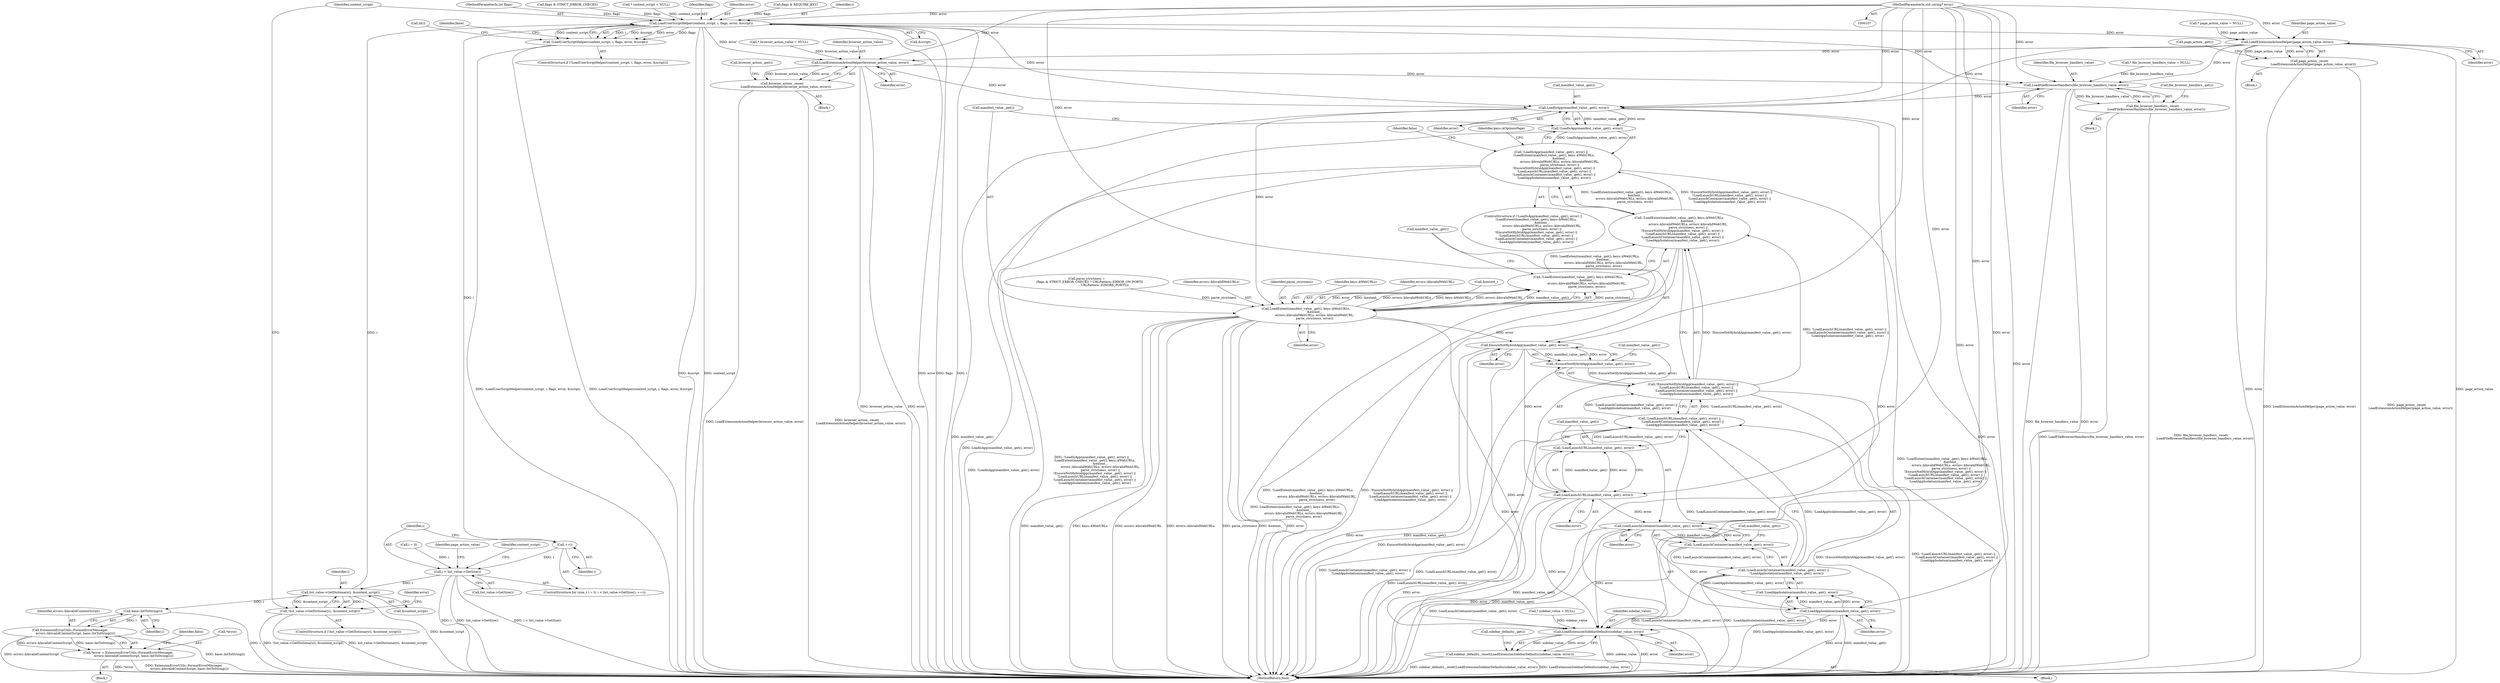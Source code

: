 digraph "0_Chrome_c63f2b7fe4fe2977f858a8e36d5f48db17eff2e7_30@pointer" {
"1000110" [label="(MethodParameterIn,std::string* error)"];
"1001075" [label="(Call,LoadUserScriptHelper(content_script, i, flags, error, &script))"];
"1001049" [label="(Call,++i)"];
"1001046" [label="(Call,i < list_value->GetSize())"];
"1001058" [label="(Call,list_value->GetDictionary(i, &content_script))"];
"1001057" [label="(Call,!list_value->GetDictionary(i, &content_script))"];
"1001068" [label="(Call,base::IntToString(i))"];
"1001066" [label="(Call,ExtensionErrorUtils::FormatErrorMessage(\n            errors::kInvalidContentScript, base::IntToString(i)))"];
"1001063" [label="(Call,*error = ExtensionErrorUtils::FormatErrorMessage(\n            errors::kInvalidContentScript, base::IntToString(i)))"];
"1001074" [label="(Call,!LoadUserScriptHelper(content_script, i, flags, error, &script))"];
"1001178" [label="(Call,LoadExtensionActionHelper(page_action_value, error))"];
"1001177" [label="(Call,page_action_.reset(\n        LoadExtensionActionHelper(page_action_value, error)))"];
"1001208" [label="(Call,LoadExtensionActionHelper(browser_action_value, error))"];
"1001207" [label="(Call,browser_action_.reset(\n        LoadExtensionActionHelper(browser_action_value, error)))"];
"1001238" [label="(Call,LoadFileBrowserHandlers(file_browser_handlers_value, error))"];
"1001237" [label="(Call,file_browser_handlers_.reset(\n        LoadFileBrowserHandlers(file_browser_handlers_value, error)))"];
"1001249" [label="(Call,LoadIsApp(manifest_value_.get(), error))"];
"1001248" [label="(Call,!LoadIsApp(manifest_value_.get(), error))"];
"1001247" [label="(Call,!LoadIsApp(manifest_value_.get(), error) ||\n      !LoadExtent(manifest_value_.get(), keys::kWebURLs,\n                  &extent_,\n                  errors::kInvalidWebURLs, errors::kInvalidWebURL,\n                  parse_strictness, error) ||\n      !EnsureNotHybridApp(manifest_value_.get(), error) ||\n      !LoadLaunchURL(manifest_value_.get(), error) ||\n      !LoadLaunchContainer(manifest_value_.get(), error) ||\n      !LoadAppIsolation(manifest_value_.get(), error))"];
"1001254" [label="(Call,LoadExtent(manifest_value_.get(), keys::kWebURLs,\n                  &extent_,\n                  errors::kInvalidWebURLs, errors::kInvalidWebURL,\n                  parse_strictness, error))"];
"1001253" [label="(Call,!LoadExtent(manifest_value_.get(), keys::kWebURLs,\n                  &extent_,\n                  errors::kInvalidWebURLs, errors::kInvalidWebURL,\n                  parse_strictness, error))"];
"1001252" [label="(Call,!LoadExtent(manifest_value_.get(), keys::kWebURLs,\n                  &extent_,\n                  errors::kInvalidWebURLs, errors::kInvalidWebURL,\n                  parse_strictness, error) ||\n      !EnsureNotHybridApp(manifest_value_.get(), error) ||\n      !LoadLaunchURL(manifest_value_.get(), error) ||\n      !LoadLaunchContainer(manifest_value_.get(), error) ||\n      !LoadAppIsolation(manifest_value_.get(), error))"];
"1001265" [label="(Call,EnsureNotHybridApp(manifest_value_.get(), error))"];
"1001264" [label="(Call,!EnsureNotHybridApp(manifest_value_.get(), error))"];
"1001263" [label="(Call,!EnsureNotHybridApp(manifest_value_.get(), error) ||\n      !LoadLaunchURL(manifest_value_.get(), error) ||\n      !LoadLaunchContainer(manifest_value_.get(), error) ||\n      !LoadAppIsolation(manifest_value_.get(), error))"];
"1001270" [label="(Call,LoadLaunchURL(manifest_value_.get(), error))"];
"1001269" [label="(Call,!LoadLaunchURL(manifest_value_.get(), error))"];
"1001268" [label="(Call,!LoadLaunchURL(manifest_value_.get(), error) ||\n      !LoadLaunchContainer(manifest_value_.get(), error) ||\n      !LoadAppIsolation(manifest_value_.get(), error))"];
"1001275" [label="(Call,LoadLaunchContainer(manifest_value_.get(), error))"];
"1001274" [label="(Call,!LoadLaunchContainer(manifest_value_.get(), error))"];
"1001273" [label="(Call,!LoadLaunchContainer(manifest_value_.get(), error) ||\n      !LoadAppIsolation(manifest_value_.get(), error))"];
"1001279" [label="(Call,LoadAppIsolation(manifest_value_.get(), error))"];
"1001278" [label="(Call,!LoadAppIsolation(manifest_value_.get(), error))"];
"1002141" [label="(Call,LoadExtensionSidebarDefaults(sidebar_value, error))"];
"1002140" [label="(Call,sidebar_defaults_.reset(LoadExtensionSidebarDefaults(sidebar_value, error)))"];
"1001079" [label="(Identifier,error)"];
"1001062" [label="(Block,)"];
"1001269" [label="(Call,!LoadLaunchURL(manifest_value_.get(), error))"];
"1001213" [label="(Call,browser_action_.get())"];
"1001041" [label="(ControlStructure,for (size_t i = 0; i < list_value->GetSize(); ++i))"];
"1001270" [label="(Call,LoadLaunchURL(manifest_value_.get(), error))"];
"1001065" [label="(Identifier,error)"];
"1001066" [label="(Call,ExtensionErrorUtils::FormatErrorMessage(\n            errors::kInvalidContentScript, base::IntToString(i)))"];
"1001255" [label="(Call,manifest_value_.get())"];
"1000156" [label="(Call,flags & REQUIRE_KEY)"];
"1001050" [label="(Identifier,i)"];
"1001059" [label="(Identifier,i)"];
"1001049" [label="(Call,++i)"];
"1001080" [label="(Call,&script)"];
"1001060" [label="(Call,&content_script)"];
"1000110" [label="(MethodParameterIn,std::string* error)"];
"1001047" [label="(Identifier,i)"];
"1001043" [label="(Call,i = 0)"];
"1001271" [label="(Call,manifest_value_.get())"];
"1001176" [label="(Block,)"];
"1001256" [label="(Identifier,keys::kWebURLs)"];
"1001179" [label="(Identifier,page_action_value)"];
"1002448" [label="(MethodReturn,bool)"];
"1001239" [label="(Identifier,file_browser_handlers_value)"];
"1001264" [label="(Call,!EnsureNotHybridApp(manifest_value_.get(), error))"];
"1001287" [label="(Identifier,keys::kOptionsPage)"];
"1001260" [label="(Identifier,errors::kInvalidWebURL)"];
"1001064" [label="(Call,*error)"];
"1002142" [label="(Identifier,sidebar_value)"];
"1001077" [label="(Identifier,i)"];
"1001247" [label="(Call,!LoadIsApp(manifest_value_.get(), error) ||\n      !LoadExtent(manifest_value_.get(), keys::kWebURLs,\n                  &extent_,\n                  errors::kInvalidWebURLs, errors::kInvalidWebURL,\n                  parse_strictness, error) ||\n      !EnsureNotHybridApp(manifest_value_.get(), error) ||\n      !LoadLaunchURL(manifest_value_.get(), error) ||\n      !LoadLaunchContainer(manifest_value_.get(), error) ||\n      !LoadAppIsolation(manifest_value_.get(), error))"];
"1001071" [label="(Identifier,false)"];
"1001273" [label="(Call,!LoadLaunchContainer(manifest_value_.get(), error) ||\n      !LoadAppIsolation(manifest_value_.get(), error))"];
"1001274" [label="(Call,!LoadLaunchContainer(manifest_value_.get(), error))"];
"1001097" [label="(Identifier,page_action_value)"];
"1001058" [label="(Call,list_value->GetDictionary(i, &content_script))"];
"1001249" [label="(Call,LoadIsApp(manifest_value_.get(), error))"];
"1001207" [label="(Call,browser_action_.reset(\n        LoadExtensionActionHelper(browser_action_value, error)))"];
"1001068" [label="(Call,base::IntToString(i))"];
"1001279" [label="(Call,LoadAppIsolation(manifest_value_.get(), error))"];
"1001221" [label="(Call,* file_browser_handlers_value = NULL)"];
"1001073" [label="(ControlStructure,if (!LoadUserScriptHelper(content_script, i, flags, error, &script)))"];
"1001177" [label="(Call,page_action_.reset(\n        LoadExtensionActionHelper(page_action_value, error)))"];
"1001085" [label="(Call,id())"];
"1001272" [label="(Identifier,error)"];
"1001281" [label="(Identifier,error)"];
"1001210" [label="(Identifier,error)"];
"1001246" [label="(ControlStructure,if (!LoadIsApp(manifest_value_.get(), error) ||\n      !LoadExtent(manifest_value_.get(), keys::kWebURLs,\n                  &extent_,\n                  errors::kInvalidWebURLs, errors::kInvalidWebURL,\n                  parse_strictness, error) ||\n      !EnsureNotHybridApp(manifest_value_.get(), error) ||\n      !LoadLaunchURL(manifest_value_.get(), error) ||\n      !LoadLaunchContainer(manifest_value_.get(), error) ||\n      !LoadAppIsolation(manifest_value_.get(), error)))"];
"1001275" [label="(Call,LoadLaunchContainer(manifest_value_.get(), error))"];
"1001183" [label="(Call,page_action_.get())"];
"1001253" [label="(Call,!LoadExtent(manifest_value_.get(), keys::kWebURLs,\n                  &extent_,\n                  errors::kInvalidWebURLs, errors::kInvalidWebURL,\n                  parse_strictness, error))"];
"1002146" [label="(Call,sidebar_defaults_.get())"];
"1001267" [label="(Identifier,error)"];
"1001284" [label="(Identifier,false)"];
"1001057" [label="(Call,!list_value->GetDictionary(i, &content_script))"];
"1001238" [label="(Call,LoadFileBrowserHandlers(file_browser_handlers_value, error))"];
"1001240" [label="(Identifier,error)"];
"1001257" [label="(Call,&extent_)"];
"1001266" [label="(Call,manifest_value_.get())"];
"1002113" [label="(Call,* sidebar_value = NULL)"];
"1001067" [label="(Identifier,errors::kInvalidContentScript)"];
"1001069" [label="(Identifier,i)"];
"1001251" [label="(Identifier,error)"];
"1001280" [label="(Call,manifest_value_.get())"];
"1000109" [label="(MethodParameterIn,int flags)"];
"1000113" [label="(Call,parse_strictness =\n      (flags & STRICT_ERROR_CHECKS ? URLPattern::ERROR_ON_PORTS\n                                   : URLPattern::IGNORE_PORTS))"];
"1001237" [label="(Call,file_browser_handlers_.reset(\n        LoadFileBrowserHandlers(file_browser_handlers_value, error)))"];
"1001209" [label="(Identifier,browser_action_value)"];
"1001262" [label="(Identifier,error)"];
"1001076" [label="(Identifier,content_script)"];
"1001277" [label="(Identifier,error)"];
"1000116" [label="(Call,flags & STRICT_ERROR_CHECKS)"];
"1001056" [label="(ControlStructure,if (!list_value->GetDictionary(i, &content_script)))"];
"1001278" [label="(Call,!LoadAppIsolation(manifest_value_.get(), error))"];
"1002141" [label="(Call,LoadExtensionSidebarDefaults(sidebar_value, error))"];
"1001250" [label="(Call,manifest_value_.get())"];
"1001074" [label="(Call,!LoadUserScriptHelper(content_script, i, flags, error, &script))"];
"1001083" [label="(Identifier,false)"];
"1001180" [label="(Identifier,error)"];
"1001248" [label="(Call,!LoadIsApp(manifest_value_.get(), error))"];
"1001219" [label="(Block,)"];
"1001053" [label="(Call,* content_script = NULL)"];
"1001259" [label="(Identifier,errors::kInvalidWebURLs)"];
"1001054" [label="(Identifier,content_script)"];
"1001096" [label="(Call,* page_action_value = NULL)"];
"1001046" [label="(Call,i < list_value->GetSize())"];
"1001254" [label="(Call,LoadExtent(manifest_value_.get(), keys::kWebURLs,\n                  &extent_,\n                  errors::kInvalidWebURLs, errors::kInvalidWebURL,\n                  parse_strictness, error))"];
"1001265" [label="(Call,EnsureNotHybridApp(manifest_value_.get(), error))"];
"1001191" [label="(Call,* browser_action_value = NULL)"];
"1001243" [label="(Call,file_browser_handlers_.get())"];
"1001075" [label="(Call,LoadUserScriptHelper(content_script, i, flags, error, &script))"];
"1001252" [label="(Call,!LoadExtent(manifest_value_.get(), keys::kWebURLs,\n                  &extent_,\n                  errors::kInvalidWebURLs, errors::kInvalidWebURL,\n                  parse_strictness, error) ||\n      !EnsureNotHybridApp(manifest_value_.get(), error) ||\n      !LoadLaunchURL(manifest_value_.get(), error) ||\n      !LoadLaunchContainer(manifest_value_.get(), error) ||\n      !LoadAppIsolation(manifest_value_.get(), error))"];
"1001263" [label="(Call,!EnsureNotHybridApp(manifest_value_.get(), error) ||\n      !LoadLaunchURL(manifest_value_.get(), error) ||\n      !LoadLaunchContainer(manifest_value_.get(), error) ||\n      !LoadAppIsolation(manifest_value_.get(), error))"];
"1001268" [label="(Call,!LoadLaunchURL(manifest_value_.get(), error) ||\n      !LoadLaunchContainer(manifest_value_.get(), error) ||\n      !LoadAppIsolation(manifest_value_.get(), error))"];
"1001208" [label="(Call,LoadExtensionActionHelper(browser_action_value, error))"];
"1001189" [label="(Block,)"];
"1001276" [label="(Call,manifest_value_.get())"];
"1001178" [label="(Call,LoadExtensionActionHelper(page_action_value, error))"];
"1001063" [label="(Call,*error = ExtensionErrorUtils::FormatErrorMessage(\n            errors::kInvalidContentScript, base::IntToString(i)))"];
"1001078" [label="(Identifier,flags)"];
"1002143" [label="(Identifier,error)"];
"1002140" [label="(Call,sidebar_defaults_.reset(LoadExtensionSidebarDefaults(sidebar_value, error)))"];
"1001261" [label="(Identifier,parse_strictness)"];
"1002111" [label="(Block,)"];
"1001048" [label="(Call,list_value->GetSize())"];
"1000110" -> "1000107"  [label="AST: "];
"1000110" -> "1002448"  [label="DDG: error"];
"1000110" -> "1001075"  [label="DDG: error"];
"1000110" -> "1001178"  [label="DDG: error"];
"1000110" -> "1001208"  [label="DDG: error"];
"1000110" -> "1001238"  [label="DDG: error"];
"1000110" -> "1001249"  [label="DDG: error"];
"1000110" -> "1001254"  [label="DDG: error"];
"1000110" -> "1001265"  [label="DDG: error"];
"1000110" -> "1001270"  [label="DDG: error"];
"1000110" -> "1001275"  [label="DDG: error"];
"1000110" -> "1001279"  [label="DDG: error"];
"1000110" -> "1002141"  [label="DDG: error"];
"1001075" -> "1001074"  [label="AST: "];
"1001075" -> "1001080"  [label="CFG: "];
"1001076" -> "1001075"  [label="AST: "];
"1001077" -> "1001075"  [label="AST: "];
"1001078" -> "1001075"  [label="AST: "];
"1001079" -> "1001075"  [label="AST: "];
"1001080" -> "1001075"  [label="AST: "];
"1001074" -> "1001075"  [label="CFG: "];
"1001075" -> "1002448"  [label="DDG: &script"];
"1001075" -> "1002448"  [label="DDG: flags"];
"1001075" -> "1002448"  [label="DDG: i"];
"1001075" -> "1002448"  [label="DDG: content_script"];
"1001075" -> "1002448"  [label="DDG: error"];
"1001075" -> "1001049"  [label="DDG: i"];
"1001075" -> "1001074"  [label="DDG: i"];
"1001075" -> "1001074"  [label="DDG: &script"];
"1001075" -> "1001074"  [label="DDG: error"];
"1001075" -> "1001074"  [label="DDG: flags"];
"1001075" -> "1001074"  [label="DDG: content_script"];
"1001053" -> "1001075"  [label="DDG: content_script"];
"1001058" -> "1001075"  [label="DDG: i"];
"1000116" -> "1001075"  [label="DDG: flags"];
"1000156" -> "1001075"  [label="DDG: flags"];
"1000109" -> "1001075"  [label="DDG: flags"];
"1001075" -> "1001178"  [label="DDG: error"];
"1001075" -> "1001208"  [label="DDG: error"];
"1001075" -> "1001238"  [label="DDG: error"];
"1001075" -> "1001249"  [label="DDG: error"];
"1001049" -> "1001041"  [label="AST: "];
"1001049" -> "1001050"  [label="CFG: "];
"1001050" -> "1001049"  [label="AST: "];
"1001047" -> "1001049"  [label="CFG: "];
"1001049" -> "1001046"  [label="DDG: i"];
"1001046" -> "1001041"  [label="AST: "];
"1001046" -> "1001048"  [label="CFG: "];
"1001047" -> "1001046"  [label="AST: "];
"1001048" -> "1001046"  [label="AST: "];
"1001054" -> "1001046"  [label="CFG: "];
"1001097" -> "1001046"  [label="CFG: "];
"1001046" -> "1002448"  [label="DDG: i"];
"1001046" -> "1002448"  [label="DDG: list_value->GetSize()"];
"1001046" -> "1002448"  [label="DDG: i < list_value->GetSize()"];
"1001043" -> "1001046"  [label="DDG: i"];
"1001046" -> "1001058"  [label="DDG: i"];
"1001058" -> "1001057"  [label="AST: "];
"1001058" -> "1001060"  [label="CFG: "];
"1001059" -> "1001058"  [label="AST: "];
"1001060" -> "1001058"  [label="AST: "];
"1001057" -> "1001058"  [label="CFG: "];
"1001058" -> "1002448"  [label="DDG: &content_script"];
"1001058" -> "1001057"  [label="DDG: i"];
"1001058" -> "1001057"  [label="DDG: &content_script"];
"1001058" -> "1001068"  [label="DDG: i"];
"1001057" -> "1001056"  [label="AST: "];
"1001065" -> "1001057"  [label="CFG: "];
"1001076" -> "1001057"  [label="CFG: "];
"1001057" -> "1002448"  [label="DDG: !list_value->GetDictionary(i, &content_script)"];
"1001057" -> "1002448"  [label="DDG: list_value->GetDictionary(i, &content_script)"];
"1001068" -> "1001066"  [label="AST: "];
"1001068" -> "1001069"  [label="CFG: "];
"1001069" -> "1001068"  [label="AST: "];
"1001066" -> "1001068"  [label="CFG: "];
"1001068" -> "1002448"  [label="DDG: i"];
"1001068" -> "1001066"  [label="DDG: i"];
"1001066" -> "1001063"  [label="AST: "];
"1001067" -> "1001066"  [label="AST: "];
"1001063" -> "1001066"  [label="CFG: "];
"1001066" -> "1002448"  [label="DDG: base::IntToString(i)"];
"1001066" -> "1002448"  [label="DDG: errors::kInvalidContentScript"];
"1001066" -> "1001063"  [label="DDG: errors::kInvalidContentScript"];
"1001066" -> "1001063"  [label="DDG: base::IntToString(i)"];
"1001063" -> "1001062"  [label="AST: "];
"1001064" -> "1001063"  [label="AST: "];
"1001071" -> "1001063"  [label="CFG: "];
"1001063" -> "1002448"  [label="DDG: ExtensionErrorUtils::FormatErrorMessage(\n            errors::kInvalidContentScript, base::IntToString(i))"];
"1001063" -> "1002448"  [label="DDG: *error"];
"1001074" -> "1001073"  [label="AST: "];
"1001083" -> "1001074"  [label="CFG: "];
"1001085" -> "1001074"  [label="CFG: "];
"1001074" -> "1002448"  [label="DDG: LoadUserScriptHelper(content_script, i, flags, error, &script)"];
"1001074" -> "1002448"  [label="DDG: !LoadUserScriptHelper(content_script, i, flags, error, &script)"];
"1001178" -> "1001177"  [label="AST: "];
"1001178" -> "1001180"  [label="CFG: "];
"1001179" -> "1001178"  [label="AST: "];
"1001180" -> "1001178"  [label="AST: "];
"1001177" -> "1001178"  [label="CFG: "];
"1001178" -> "1002448"  [label="DDG: page_action_value"];
"1001178" -> "1002448"  [label="DDG: error"];
"1001178" -> "1001177"  [label="DDG: page_action_value"];
"1001178" -> "1001177"  [label="DDG: error"];
"1001096" -> "1001178"  [label="DDG: page_action_value"];
"1001178" -> "1001208"  [label="DDG: error"];
"1001178" -> "1001238"  [label="DDG: error"];
"1001178" -> "1001249"  [label="DDG: error"];
"1001177" -> "1001176"  [label="AST: "];
"1001183" -> "1001177"  [label="CFG: "];
"1001177" -> "1002448"  [label="DDG: page_action_.reset(\n        LoadExtensionActionHelper(page_action_value, error))"];
"1001177" -> "1002448"  [label="DDG: LoadExtensionActionHelper(page_action_value, error)"];
"1001208" -> "1001207"  [label="AST: "];
"1001208" -> "1001210"  [label="CFG: "];
"1001209" -> "1001208"  [label="AST: "];
"1001210" -> "1001208"  [label="AST: "];
"1001207" -> "1001208"  [label="CFG: "];
"1001208" -> "1002448"  [label="DDG: browser_action_value"];
"1001208" -> "1002448"  [label="DDG: error"];
"1001208" -> "1001207"  [label="DDG: browser_action_value"];
"1001208" -> "1001207"  [label="DDG: error"];
"1001191" -> "1001208"  [label="DDG: browser_action_value"];
"1001208" -> "1001238"  [label="DDG: error"];
"1001208" -> "1001249"  [label="DDG: error"];
"1001207" -> "1001189"  [label="AST: "];
"1001213" -> "1001207"  [label="CFG: "];
"1001207" -> "1002448"  [label="DDG: LoadExtensionActionHelper(browser_action_value, error)"];
"1001207" -> "1002448"  [label="DDG: browser_action_.reset(\n        LoadExtensionActionHelper(browser_action_value, error))"];
"1001238" -> "1001237"  [label="AST: "];
"1001238" -> "1001240"  [label="CFG: "];
"1001239" -> "1001238"  [label="AST: "];
"1001240" -> "1001238"  [label="AST: "];
"1001237" -> "1001238"  [label="CFG: "];
"1001238" -> "1002448"  [label="DDG: file_browser_handlers_value"];
"1001238" -> "1002448"  [label="DDG: error"];
"1001238" -> "1001237"  [label="DDG: file_browser_handlers_value"];
"1001238" -> "1001237"  [label="DDG: error"];
"1001221" -> "1001238"  [label="DDG: file_browser_handlers_value"];
"1001238" -> "1001249"  [label="DDG: error"];
"1001237" -> "1001219"  [label="AST: "];
"1001243" -> "1001237"  [label="CFG: "];
"1001237" -> "1002448"  [label="DDG: LoadFileBrowserHandlers(file_browser_handlers_value, error)"];
"1001237" -> "1002448"  [label="DDG: file_browser_handlers_.reset(\n        LoadFileBrowserHandlers(file_browser_handlers_value, error))"];
"1001249" -> "1001248"  [label="AST: "];
"1001249" -> "1001251"  [label="CFG: "];
"1001250" -> "1001249"  [label="AST: "];
"1001251" -> "1001249"  [label="AST: "];
"1001248" -> "1001249"  [label="CFG: "];
"1001249" -> "1002448"  [label="DDG: error"];
"1001249" -> "1002448"  [label="DDG: manifest_value_.get()"];
"1001249" -> "1001248"  [label="DDG: manifest_value_.get()"];
"1001249" -> "1001248"  [label="DDG: error"];
"1001249" -> "1001254"  [label="DDG: error"];
"1001249" -> "1002141"  [label="DDG: error"];
"1001248" -> "1001247"  [label="AST: "];
"1001255" -> "1001248"  [label="CFG: "];
"1001247" -> "1001248"  [label="CFG: "];
"1001248" -> "1002448"  [label="DDG: LoadIsApp(manifest_value_.get(), error)"];
"1001248" -> "1001247"  [label="DDG: LoadIsApp(manifest_value_.get(), error)"];
"1001247" -> "1001246"  [label="AST: "];
"1001247" -> "1001252"  [label="CFG: "];
"1001252" -> "1001247"  [label="AST: "];
"1001284" -> "1001247"  [label="CFG: "];
"1001287" -> "1001247"  [label="CFG: "];
"1001247" -> "1002448"  [label="DDG: !LoadIsApp(manifest_value_.get(), error) ||\n      !LoadExtent(manifest_value_.get(), keys::kWebURLs,\n                  &extent_,\n                  errors::kInvalidWebURLs, errors::kInvalidWebURL,\n                  parse_strictness, error) ||\n      !EnsureNotHybridApp(manifest_value_.get(), error) ||\n      !LoadLaunchURL(manifest_value_.get(), error) ||\n      !LoadLaunchContainer(manifest_value_.get(), error) ||\n      !LoadAppIsolation(manifest_value_.get(), error)"];
"1001247" -> "1002448"  [label="DDG: !LoadIsApp(manifest_value_.get(), error)"];
"1001247" -> "1002448"  [label="DDG: !LoadExtent(manifest_value_.get(), keys::kWebURLs,\n                  &extent_,\n                  errors::kInvalidWebURLs, errors::kInvalidWebURL,\n                  parse_strictness, error) ||\n      !EnsureNotHybridApp(manifest_value_.get(), error) ||\n      !LoadLaunchURL(manifest_value_.get(), error) ||\n      !LoadLaunchContainer(manifest_value_.get(), error) ||\n      !LoadAppIsolation(manifest_value_.get(), error)"];
"1001252" -> "1001247"  [label="DDG: !LoadExtent(manifest_value_.get(), keys::kWebURLs,\n                  &extent_,\n                  errors::kInvalidWebURLs, errors::kInvalidWebURL,\n                  parse_strictness, error)"];
"1001252" -> "1001247"  [label="DDG: !EnsureNotHybridApp(manifest_value_.get(), error) ||\n      !LoadLaunchURL(manifest_value_.get(), error) ||\n      !LoadLaunchContainer(manifest_value_.get(), error) ||\n      !LoadAppIsolation(manifest_value_.get(), error)"];
"1001254" -> "1001253"  [label="AST: "];
"1001254" -> "1001262"  [label="CFG: "];
"1001255" -> "1001254"  [label="AST: "];
"1001256" -> "1001254"  [label="AST: "];
"1001257" -> "1001254"  [label="AST: "];
"1001259" -> "1001254"  [label="AST: "];
"1001260" -> "1001254"  [label="AST: "];
"1001261" -> "1001254"  [label="AST: "];
"1001262" -> "1001254"  [label="AST: "];
"1001253" -> "1001254"  [label="CFG: "];
"1001254" -> "1002448"  [label="DDG: &extent_"];
"1001254" -> "1002448"  [label="DDG: error"];
"1001254" -> "1002448"  [label="DDG: manifest_value_.get()"];
"1001254" -> "1002448"  [label="DDG: keys::kWebURLs"];
"1001254" -> "1002448"  [label="DDG: errors::kInvalidWebURL"];
"1001254" -> "1002448"  [label="DDG: errors::kInvalidWebURLs"];
"1001254" -> "1002448"  [label="DDG: parse_strictness"];
"1001254" -> "1001253"  [label="DDG: parse_strictness"];
"1001254" -> "1001253"  [label="DDG: error"];
"1001254" -> "1001253"  [label="DDG: &extent_"];
"1001254" -> "1001253"  [label="DDG: errors::kInvalidWebURLs"];
"1001254" -> "1001253"  [label="DDG: keys::kWebURLs"];
"1001254" -> "1001253"  [label="DDG: errors::kInvalidWebURL"];
"1001254" -> "1001253"  [label="DDG: manifest_value_.get()"];
"1000113" -> "1001254"  [label="DDG: parse_strictness"];
"1001254" -> "1001265"  [label="DDG: error"];
"1001254" -> "1002141"  [label="DDG: error"];
"1001253" -> "1001252"  [label="AST: "];
"1001266" -> "1001253"  [label="CFG: "];
"1001252" -> "1001253"  [label="CFG: "];
"1001253" -> "1002448"  [label="DDG: LoadExtent(manifest_value_.get(), keys::kWebURLs,\n                  &extent_,\n                  errors::kInvalidWebURLs, errors::kInvalidWebURL,\n                  parse_strictness, error)"];
"1001253" -> "1001252"  [label="DDG: LoadExtent(manifest_value_.get(), keys::kWebURLs,\n                  &extent_,\n                  errors::kInvalidWebURLs, errors::kInvalidWebURL,\n                  parse_strictness, error)"];
"1001252" -> "1001263"  [label="CFG: "];
"1001263" -> "1001252"  [label="AST: "];
"1001252" -> "1002448"  [label="DDG: !LoadExtent(manifest_value_.get(), keys::kWebURLs,\n                  &extent_,\n                  errors::kInvalidWebURLs, errors::kInvalidWebURL,\n                  parse_strictness, error)"];
"1001252" -> "1002448"  [label="DDG: !EnsureNotHybridApp(manifest_value_.get(), error) ||\n      !LoadLaunchURL(manifest_value_.get(), error) ||\n      !LoadLaunchContainer(manifest_value_.get(), error) ||\n      !LoadAppIsolation(manifest_value_.get(), error)"];
"1001263" -> "1001252"  [label="DDG: !EnsureNotHybridApp(manifest_value_.get(), error)"];
"1001263" -> "1001252"  [label="DDG: !LoadLaunchURL(manifest_value_.get(), error) ||\n      !LoadLaunchContainer(manifest_value_.get(), error) ||\n      !LoadAppIsolation(manifest_value_.get(), error)"];
"1001265" -> "1001264"  [label="AST: "];
"1001265" -> "1001267"  [label="CFG: "];
"1001266" -> "1001265"  [label="AST: "];
"1001267" -> "1001265"  [label="AST: "];
"1001264" -> "1001265"  [label="CFG: "];
"1001265" -> "1002448"  [label="DDG: manifest_value_.get()"];
"1001265" -> "1002448"  [label="DDG: error"];
"1001265" -> "1001264"  [label="DDG: manifest_value_.get()"];
"1001265" -> "1001264"  [label="DDG: error"];
"1001265" -> "1001270"  [label="DDG: error"];
"1001265" -> "1002141"  [label="DDG: error"];
"1001264" -> "1001263"  [label="AST: "];
"1001271" -> "1001264"  [label="CFG: "];
"1001263" -> "1001264"  [label="CFG: "];
"1001264" -> "1002448"  [label="DDG: EnsureNotHybridApp(manifest_value_.get(), error)"];
"1001264" -> "1001263"  [label="DDG: EnsureNotHybridApp(manifest_value_.get(), error)"];
"1001263" -> "1001268"  [label="CFG: "];
"1001268" -> "1001263"  [label="AST: "];
"1001263" -> "1002448"  [label="DDG: !LoadLaunchURL(manifest_value_.get(), error) ||\n      !LoadLaunchContainer(manifest_value_.get(), error) ||\n      !LoadAppIsolation(manifest_value_.get(), error)"];
"1001263" -> "1002448"  [label="DDG: !EnsureNotHybridApp(manifest_value_.get(), error)"];
"1001268" -> "1001263"  [label="DDG: !LoadLaunchURL(manifest_value_.get(), error)"];
"1001268" -> "1001263"  [label="DDG: !LoadLaunchContainer(manifest_value_.get(), error) ||\n      !LoadAppIsolation(manifest_value_.get(), error)"];
"1001270" -> "1001269"  [label="AST: "];
"1001270" -> "1001272"  [label="CFG: "];
"1001271" -> "1001270"  [label="AST: "];
"1001272" -> "1001270"  [label="AST: "];
"1001269" -> "1001270"  [label="CFG: "];
"1001270" -> "1002448"  [label="DDG: manifest_value_.get()"];
"1001270" -> "1002448"  [label="DDG: error"];
"1001270" -> "1001269"  [label="DDG: manifest_value_.get()"];
"1001270" -> "1001269"  [label="DDG: error"];
"1001270" -> "1001275"  [label="DDG: error"];
"1001270" -> "1002141"  [label="DDG: error"];
"1001269" -> "1001268"  [label="AST: "];
"1001276" -> "1001269"  [label="CFG: "];
"1001268" -> "1001269"  [label="CFG: "];
"1001269" -> "1002448"  [label="DDG: LoadLaunchURL(manifest_value_.get(), error)"];
"1001269" -> "1001268"  [label="DDG: LoadLaunchURL(manifest_value_.get(), error)"];
"1001268" -> "1001273"  [label="CFG: "];
"1001273" -> "1001268"  [label="AST: "];
"1001268" -> "1002448"  [label="DDG: !LoadLaunchContainer(manifest_value_.get(), error) ||\n      !LoadAppIsolation(manifest_value_.get(), error)"];
"1001268" -> "1002448"  [label="DDG: !LoadLaunchURL(manifest_value_.get(), error)"];
"1001273" -> "1001268"  [label="DDG: !LoadLaunchContainer(manifest_value_.get(), error)"];
"1001273" -> "1001268"  [label="DDG: !LoadAppIsolation(manifest_value_.get(), error)"];
"1001275" -> "1001274"  [label="AST: "];
"1001275" -> "1001277"  [label="CFG: "];
"1001276" -> "1001275"  [label="AST: "];
"1001277" -> "1001275"  [label="AST: "];
"1001274" -> "1001275"  [label="CFG: "];
"1001275" -> "1002448"  [label="DDG: error"];
"1001275" -> "1002448"  [label="DDG: manifest_value_.get()"];
"1001275" -> "1001274"  [label="DDG: manifest_value_.get()"];
"1001275" -> "1001274"  [label="DDG: error"];
"1001275" -> "1001279"  [label="DDG: error"];
"1001275" -> "1002141"  [label="DDG: error"];
"1001274" -> "1001273"  [label="AST: "];
"1001280" -> "1001274"  [label="CFG: "];
"1001273" -> "1001274"  [label="CFG: "];
"1001274" -> "1002448"  [label="DDG: LoadLaunchContainer(manifest_value_.get(), error)"];
"1001274" -> "1001273"  [label="DDG: LoadLaunchContainer(manifest_value_.get(), error)"];
"1001273" -> "1001278"  [label="CFG: "];
"1001278" -> "1001273"  [label="AST: "];
"1001273" -> "1002448"  [label="DDG: !LoadAppIsolation(manifest_value_.get(), error)"];
"1001273" -> "1002448"  [label="DDG: !LoadLaunchContainer(manifest_value_.get(), error)"];
"1001278" -> "1001273"  [label="DDG: LoadAppIsolation(manifest_value_.get(), error)"];
"1001279" -> "1001278"  [label="AST: "];
"1001279" -> "1001281"  [label="CFG: "];
"1001280" -> "1001279"  [label="AST: "];
"1001281" -> "1001279"  [label="AST: "];
"1001278" -> "1001279"  [label="CFG: "];
"1001279" -> "1002448"  [label="DDG: manifest_value_.get()"];
"1001279" -> "1002448"  [label="DDG: error"];
"1001279" -> "1001278"  [label="DDG: manifest_value_.get()"];
"1001279" -> "1001278"  [label="DDG: error"];
"1001279" -> "1002141"  [label="DDG: error"];
"1001278" -> "1002448"  [label="DDG: LoadAppIsolation(manifest_value_.get(), error)"];
"1002141" -> "1002140"  [label="AST: "];
"1002141" -> "1002143"  [label="CFG: "];
"1002142" -> "1002141"  [label="AST: "];
"1002143" -> "1002141"  [label="AST: "];
"1002140" -> "1002141"  [label="CFG: "];
"1002141" -> "1002448"  [label="DDG: sidebar_value"];
"1002141" -> "1002448"  [label="DDG: error"];
"1002141" -> "1002140"  [label="DDG: sidebar_value"];
"1002141" -> "1002140"  [label="DDG: error"];
"1002113" -> "1002141"  [label="DDG: sidebar_value"];
"1002140" -> "1002111"  [label="AST: "];
"1002146" -> "1002140"  [label="CFG: "];
"1002140" -> "1002448"  [label="DDG: sidebar_defaults_.reset(LoadExtensionSidebarDefaults(sidebar_value, error))"];
"1002140" -> "1002448"  [label="DDG: LoadExtensionSidebarDefaults(sidebar_value, error)"];
}
